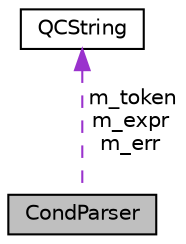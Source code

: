 digraph "CondParser"
{
 // INTERACTIVE_SVG=YES
 // LATEX_PDF_SIZE
  edge [fontname="Helvetica",fontsize="10",labelfontname="Helvetica",labelfontsize="10"];
  node [fontname="Helvetica",fontsize="10",shape=record];
  Node1 [label="CondParser",height=0.2,width=0.4,color="black", fillcolor="grey75", style="filled", fontcolor="black",tooltip="Copyright (C) 1997-2015 by Dimitri van Heesch."];
  Node2 -> Node1 [dir="back",color="darkorchid3",fontsize="10",style="dashed",label=" m_token\nm_expr\nm_err" ,fontname="Helvetica"];
  Node2 [label="QCString",height=0.2,width=0.4,color="black", fillcolor="white", style="filled",URL="$d9/d45/class_q_c_string.html",tooltip="This is an alternative implementation of QCString."];
}
